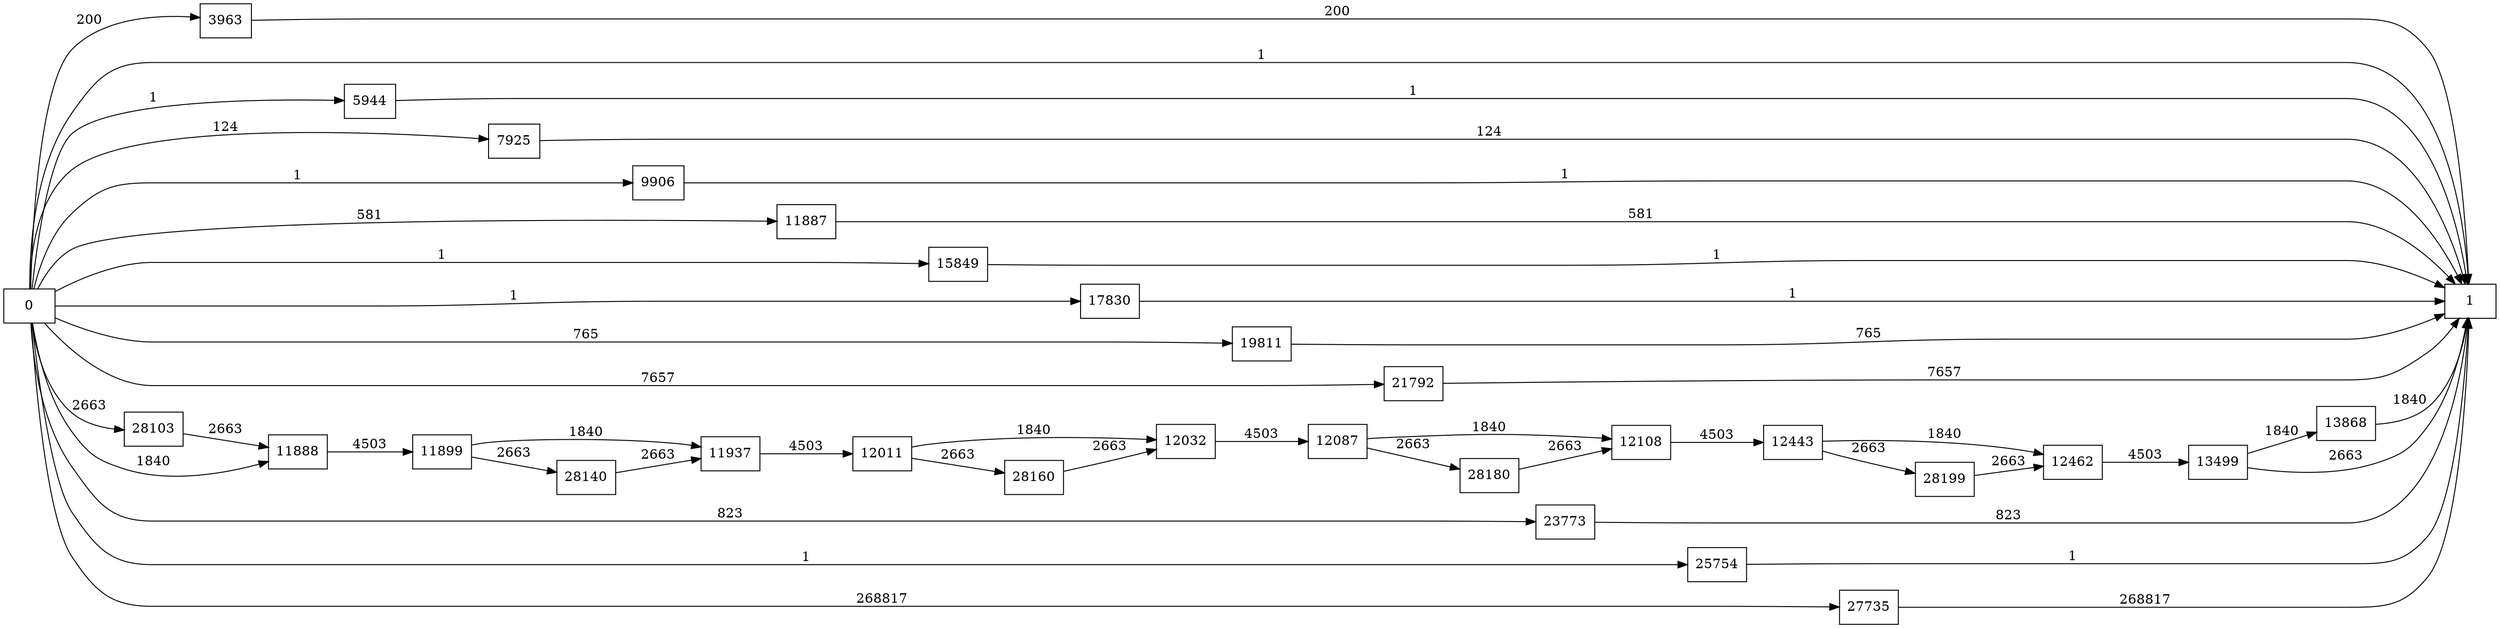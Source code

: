 digraph {
	graph [rankdir=LR]
	node [shape=rectangle]
	3963 -> 1 [label=200]
	5944 -> 1 [label=1]
	7925 -> 1 [label=124]
	9906 -> 1 [label=1]
	11887 -> 1 [label=581]
	11888 -> 11899 [label=4503]
	11899 -> 11937 [label=1840]
	11899 -> 28140 [label=2663]
	11937 -> 12011 [label=4503]
	12011 -> 12032 [label=1840]
	12011 -> 28160 [label=2663]
	12032 -> 12087 [label=4503]
	12087 -> 12108 [label=1840]
	12087 -> 28180 [label=2663]
	12108 -> 12443 [label=4503]
	12443 -> 12462 [label=1840]
	12443 -> 28199 [label=2663]
	12462 -> 13499 [label=4503]
	13499 -> 1 [label=2663]
	13499 -> 13868 [label=1840]
	13868 -> 1 [label=1840]
	15849 -> 1 [label=1]
	17830 -> 1 [label=1]
	19811 -> 1 [label=765]
	21792 -> 1 [label=7657]
	23773 -> 1 [label=823]
	25754 -> 1 [label=1]
	27735 -> 1 [label=268817]
	28103 -> 11888 [label=2663]
	28140 -> 11937 [label=2663]
	28160 -> 12032 [label=2663]
	28180 -> 12108 [label=2663]
	28199 -> 12462 [label=2663]
	0 -> 11888 [label=1840]
	0 -> 1 [label=1]
	0 -> 3963 [label=200]
	0 -> 5944 [label=1]
	0 -> 7925 [label=124]
	0 -> 9906 [label=1]
	0 -> 11887 [label=581]
	0 -> 15849 [label=1]
	0 -> 17830 [label=1]
	0 -> 19811 [label=765]
	0 -> 21792 [label=7657]
	0 -> 23773 [label=823]
	0 -> 25754 [label=1]
	0 -> 27735 [label=268817]
	0 -> 28103 [label=2663]
}
